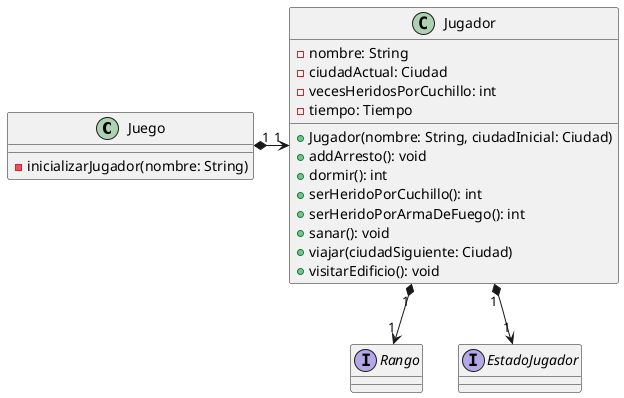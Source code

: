 @startuml

class Juego{
    - inicializarJugador(nombre: String)
}

class Jugador {
    -nombre: String
    -ciudadActual: Ciudad
    -vecesHeridosPorCuchillo: int
    -tiempo: Tiempo


    +Jugador(nombre: String, ciudadInicial: Ciudad)
    +addArresto(): void
    +dormir(): int
    +serHeridoPorCuchillo(): int
    +serHeridoPorArmaDeFuego(): int
    +sanar(): void
    +viajar(ciudadSiguiente: Ciudad)
    +visitarEdificio(): void
}

interface Rango{}

interface EstadoJugador

Juego "1"*-right->"1" Jugador
Jugador "1"*-down->"1" Rango
Jugador "1"*-down->"1" EstadoJugador
@enduml